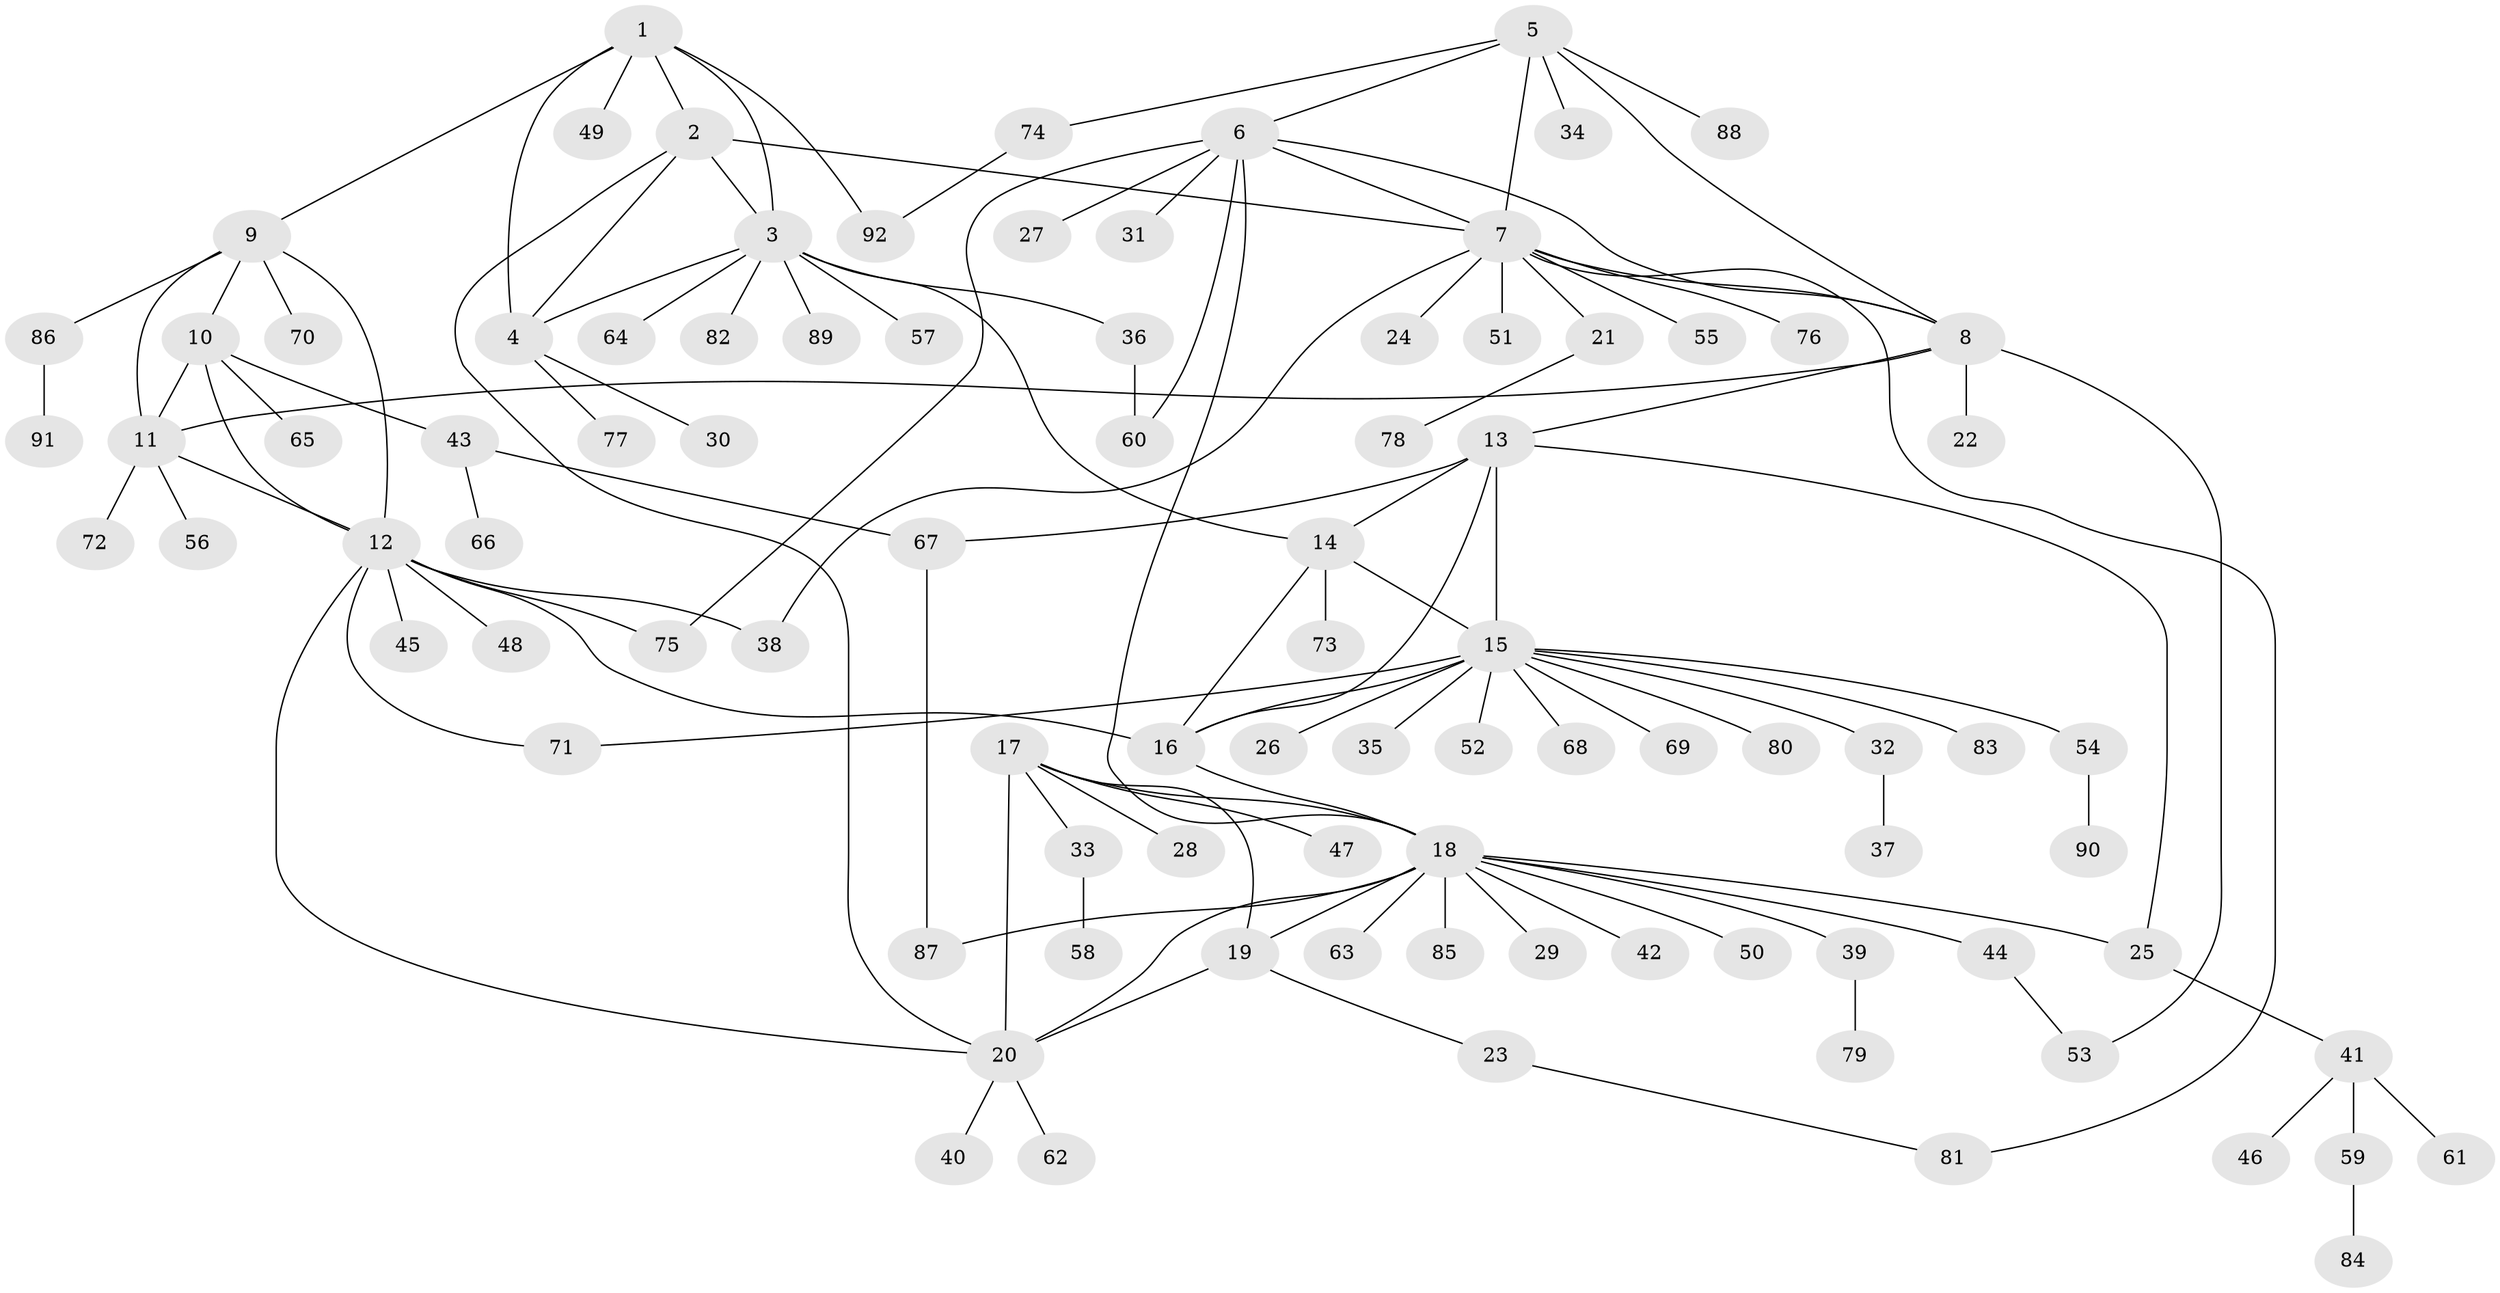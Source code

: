 // Generated by graph-tools (version 1.1) at 2025/55/03/09/25 04:55:09]
// undirected, 92 vertices, 122 edges
graph export_dot {
graph [start="1"]
  node [color=gray90,style=filled];
  1;
  2;
  3;
  4;
  5;
  6;
  7;
  8;
  9;
  10;
  11;
  12;
  13;
  14;
  15;
  16;
  17;
  18;
  19;
  20;
  21;
  22;
  23;
  24;
  25;
  26;
  27;
  28;
  29;
  30;
  31;
  32;
  33;
  34;
  35;
  36;
  37;
  38;
  39;
  40;
  41;
  42;
  43;
  44;
  45;
  46;
  47;
  48;
  49;
  50;
  51;
  52;
  53;
  54;
  55;
  56;
  57;
  58;
  59;
  60;
  61;
  62;
  63;
  64;
  65;
  66;
  67;
  68;
  69;
  70;
  71;
  72;
  73;
  74;
  75;
  76;
  77;
  78;
  79;
  80;
  81;
  82;
  83;
  84;
  85;
  86;
  87;
  88;
  89;
  90;
  91;
  92;
  1 -- 2;
  1 -- 3;
  1 -- 4;
  1 -- 9;
  1 -- 49;
  1 -- 92;
  2 -- 3;
  2 -- 4;
  2 -- 7;
  2 -- 20;
  3 -- 4;
  3 -- 14;
  3 -- 36;
  3 -- 57;
  3 -- 64;
  3 -- 82;
  3 -- 89;
  4 -- 30;
  4 -- 77;
  5 -- 6;
  5 -- 7;
  5 -- 8;
  5 -- 34;
  5 -- 74;
  5 -- 88;
  6 -- 7;
  6 -- 8;
  6 -- 18;
  6 -- 27;
  6 -- 31;
  6 -- 60;
  6 -- 75;
  7 -- 8;
  7 -- 21;
  7 -- 24;
  7 -- 38;
  7 -- 51;
  7 -- 55;
  7 -- 76;
  7 -- 81;
  8 -- 11;
  8 -- 13;
  8 -- 22;
  8 -- 53;
  9 -- 10;
  9 -- 11;
  9 -- 12;
  9 -- 70;
  9 -- 86;
  10 -- 11;
  10 -- 12;
  10 -- 43;
  10 -- 65;
  11 -- 12;
  11 -- 56;
  11 -- 72;
  12 -- 16;
  12 -- 20;
  12 -- 38;
  12 -- 45;
  12 -- 48;
  12 -- 71;
  12 -- 75;
  13 -- 14;
  13 -- 15;
  13 -- 16;
  13 -- 25;
  13 -- 67;
  14 -- 15;
  14 -- 16;
  14 -- 73;
  15 -- 16;
  15 -- 26;
  15 -- 32;
  15 -- 35;
  15 -- 52;
  15 -- 54;
  15 -- 68;
  15 -- 69;
  15 -- 71;
  15 -- 80;
  15 -- 83;
  16 -- 18;
  17 -- 18;
  17 -- 19;
  17 -- 20;
  17 -- 28;
  17 -- 33;
  17 -- 47;
  18 -- 19;
  18 -- 20;
  18 -- 25;
  18 -- 29;
  18 -- 39;
  18 -- 42;
  18 -- 44;
  18 -- 50;
  18 -- 63;
  18 -- 85;
  18 -- 87;
  19 -- 20;
  19 -- 23;
  20 -- 40;
  20 -- 62;
  21 -- 78;
  23 -- 81;
  25 -- 41;
  32 -- 37;
  33 -- 58;
  36 -- 60;
  39 -- 79;
  41 -- 46;
  41 -- 59;
  41 -- 61;
  43 -- 66;
  43 -- 67;
  44 -- 53;
  54 -- 90;
  59 -- 84;
  67 -- 87;
  74 -- 92;
  86 -- 91;
}
